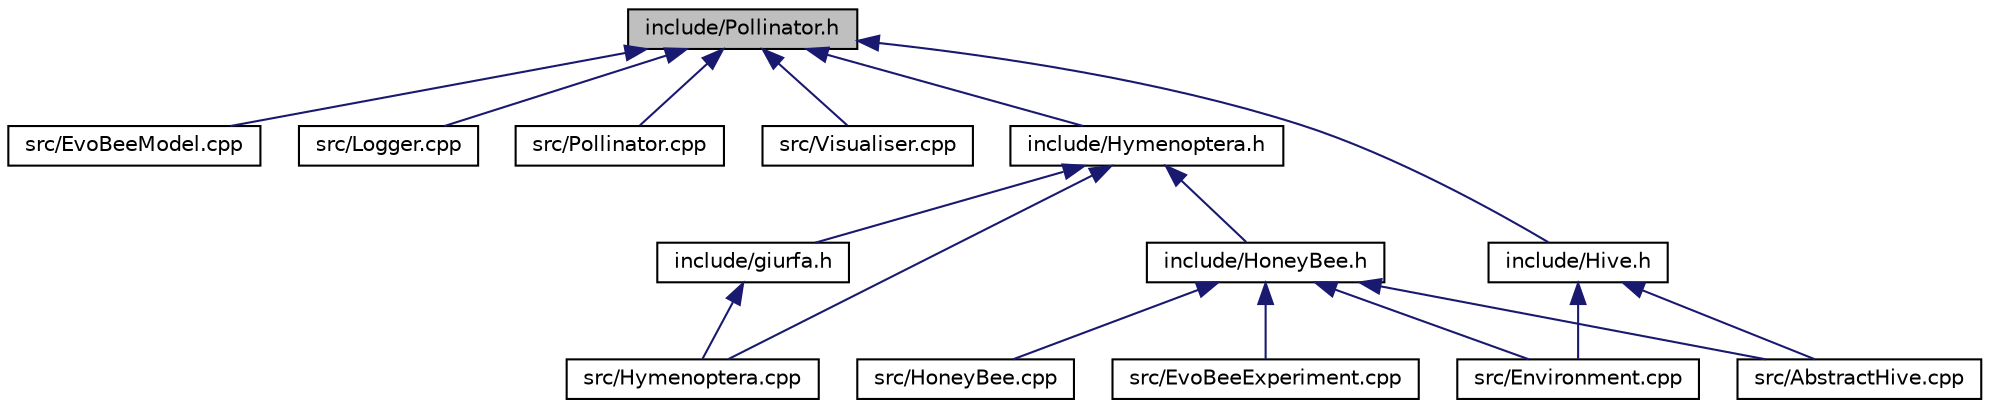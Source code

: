 digraph "include/Pollinator.h"
{
 // LATEX_PDF_SIZE
  edge [fontname="Helvetica",fontsize="10",labelfontname="Helvetica",labelfontsize="10"];
  node [fontname="Helvetica",fontsize="10",shape=record];
  Node1 [label="include/Pollinator.h",height=0.2,width=0.4,color="black", fillcolor="grey75", style="filled", fontcolor="black",tooltip=" "];
  Node1 -> Node2 [dir="back",color="midnightblue",fontsize="10",style="solid",fontname="Helvetica"];
  Node2 [label="src/EvoBeeModel.cpp",height=0.2,width=0.4,color="black", fillcolor="white", style="filled",URL="$EvoBeeModel_8cpp.html",tooltip=" "];
  Node1 -> Node3 [dir="back",color="midnightblue",fontsize="10",style="solid",fontname="Helvetica"];
  Node3 [label="src/Logger.cpp",height=0.2,width=0.4,color="black", fillcolor="white", style="filled",URL="$Logger_8cpp.html",tooltip=" "];
  Node1 -> Node4 [dir="back",color="midnightblue",fontsize="10",style="solid",fontname="Helvetica"];
  Node4 [label="src/Pollinator.cpp",height=0.2,width=0.4,color="black", fillcolor="white", style="filled",URL="$Pollinator_8cpp.html",tooltip=" "];
  Node1 -> Node5 [dir="back",color="midnightblue",fontsize="10",style="solid",fontname="Helvetica"];
  Node5 [label="src/Visualiser.cpp",height=0.2,width=0.4,color="black", fillcolor="white", style="filled",URL="$Visualiser_8cpp.html",tooltip=" "];
  Node1 -> Node6 [dir="back",color="midnightblue",fontsize="10",style="solid",fontname="Helvetica"];
  Node6 [label="include/Hymenoptera.h",height=0.2,width=0.4,color="black", fillcolor="white", style="filled",URL="$Hymenoptera_8h.html",tooltip=" "];
  Node6 -> Node7 [dir="back",color="midnightblue",fontsize="10",style="solid",fontname="Helvetica"];
  Node7 [label="src/Hymenoptera.cpp",height=0.2,width=0.4,color="black", fillcolor="white", style="filled",URL="$Hymenoptera_8cpp.html",tooltip=" "];
  Node6 -> Node8 [dir="back",color="midnightblue",fontsize="10",style="solid",fontname="Helvetica"];
  Node8 [label="include/giurfa.h",height=0.2,width=0.4,color="black", fillcolor="white", style="filled",URL="$giurfa_8h.html",tooltip=" "];
  Node8 -> Node7 [dir="back",color="midnightblue",fontsize="10",style="solid",fontname="Helvetica"];
  Node6 -> Node9 [dir="back",color="midnightblue",fontsize="10",style="solid",fontname="Helvetica"];
  Node9 [label="include/HoneyBee.h",height=0.2,width=0.4,color="black", fillcolor="white", style="filled",URL="$HoneyBee_8h.html",tooltip=" "];
  Node9 -> Node10 [dir="back",color="midnightblue",fontsize="10",style="solid",fontname="Helvetica"];
  Node10 [label="src/AbstractHive.cpp",height=0.2,width=0.4,color="black", fillcolor="white", style="filled",URL="$AbstractHive_8cpp.html",tooltip=" "];
  Node9 -> Node11 [dir="back",color="midnightblue",fontsize="10",style="solid",fontname="Helvetica"];
  Node11 [label="src/Environment.cpp",height=0.2,width=0.4,color="black", fillcolor="white", style="filled",URL="$Environment_8cpp.html",tooltip=" "];
  Node9 -> Node12 [dir="back",color="midnightblue",fontsize="10",style="solid",fontname="Helvetica"];
  Node12 [label="src/EvoBeeExperiment.cpp",height=0.2,width=0.4,color="black", fillcolor="white", style="filled",URL="$EvoBeeExperiment_8cpp.html",tooltip=" "];
  Node9 -> Node13 [dir="back",color="midnightblue",fontsize="10",style="solid",fontname="Helvetica"];
  Node13 [label="src/HoneyBee.cpp",height=0.2,width=0.4,color="black", fillcolor="white", style="filled",URL="$HoneyBee_8cpp.html",tooltip=" "];
  Node1 -> Node14 [dir="back",color="midnightblue",fontsize="10",style="solid",fontname="Helvetica"];
  Node14 [label="include/Hive.h",height=0.2,width=0.4,color="black", fillcolor="white", style="filled",URL="$Hive_8h.html",tooltip=" "];
  Node14 -> Node10 [dir="back",color="midnightblue",fontsize="10",style="solid",fontname="Helvetica"];
  Node14 -> Node11 [dir="back",color="midnightblue",fontsize="10",style="solid",fontname="Helvetica"];
}
